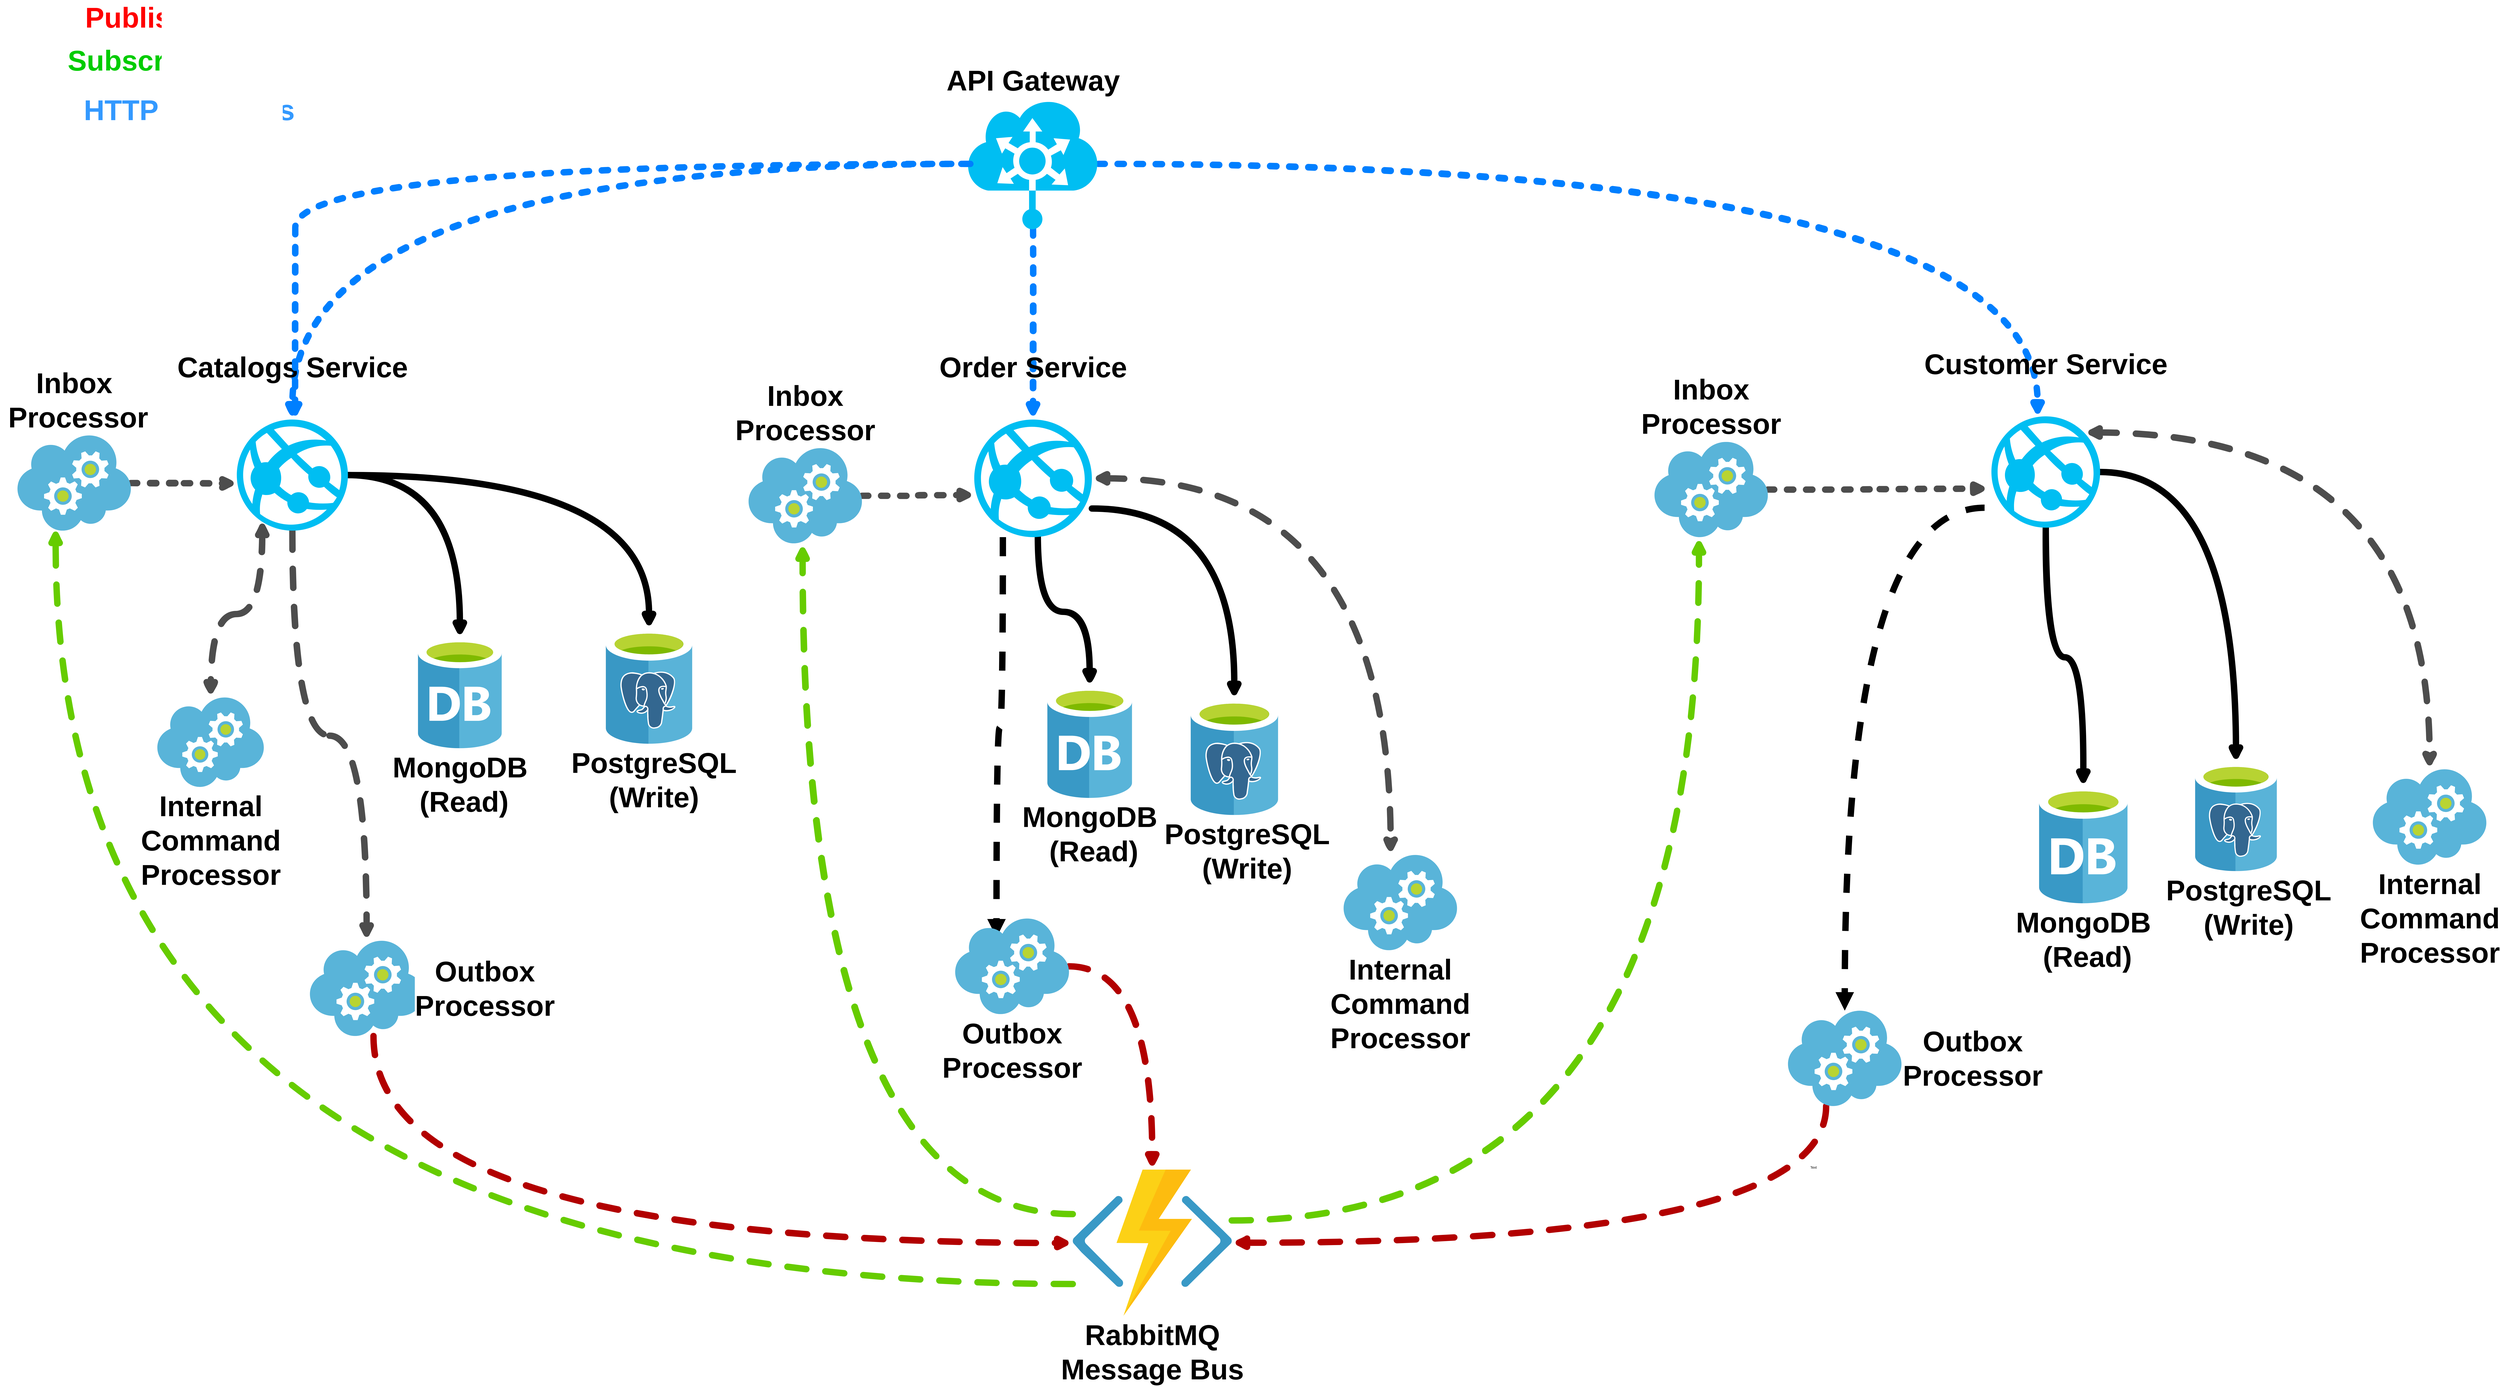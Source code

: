 <mxfile version="13.7.3" type="device"><diagram id="C5RBs43oDa-KdzZeNtuy" name="Page-1"><mxGraphModel dx="17055" dy="9049" grid="1" gridSize="10" guides="1" tooltips="1" connect="1" arrows="1" fold="1" page="1" pageScale="1" pageWidth="827" pageHeight="1169" math="0" shadow="0"><root><mxCell id="WIyWlLk6GJQsqaUBKTNV-0"/><mxCell id="WIyWlLk6GJQsqaUBKTNV-1" parent="WIyWlLk6GJQsqaUBKTNV-0"/><mxCell id="1nXeK0NOERAo-Z2QP5AE-45" style="edgeStyle=orthogonalEdgeStyle;curved=1;rounded=0;sketch=1;orthogonalLoop=1;jettySize=auto;html=1;dashed=1;dashPattern=1 2;endArrow=block;endFill=0;strokeWidth=20;fontSize=90;fontColor=#007FFF;strokeColor=#007FFF;labelBorderColor=none;fontFamily=Helvetica;shadow=0;" parent="WIyWlLk6GJQsqaUBKTNV-1" source="xTOUjBybcAJwW80H2Uie-4" target="xTOUjBybcAJwW80H2Uie-52" edge="1"><mxGeometry relative="1" as="geometry"/></mxCell><mxCell id="1nXeK0NOERAo-Z2QP5AE-46" style="edgeStyle=orthogonalEdgeStyle;curved=1;rounded=0;sketch=1;orthogonalLoop=1;jettySize=auto;html=1;dashed=1;dashPattern=1 2;endArrow=block;endFill=0;strokeWidth=20;fontSize=90;fontColor=#007FFF;strokeColor=#007FFF;" parent="WIyWlLk6GJQsqaUBKTNV-1" source="xTOUjBybcAJwW80H2Uie-4" target="xTOUjBybcAJwW80H2Uie-69" edge="1"><mxGeometry relative="1" as="geometry"/></mxCell><mxCell id="1nXeK0NOERAo-Z2QP5AE-47" style="edgeStyle=orthogonalEdgeStyle;curved=1;rounded=0;sketch=1;orthogonalLoop=1;jettySize=auto;html=1;entryX=0.425;entryY=0.012;entryDx=0;entryDy=0;entryPerimeter=0;dashed=1;dashPattern=1 2;endArrow=block;endFill=0;strokeWidth=20;fontSize=90;fontColor=#007FFF;strokeColor=#007FFF;" parent="WIyWlLk6GJQsqaUBKTNV-1" source="xTOUjBybcAJwW80H2Uie-4" target="xTOUjBybcAJwW80H2Uie-15" edge="1"><mxGeometry relative="1" as="geometry"/></mxCell><mxCell id="xTOUjBybcAJwW80H2Uie-4" value="&lt;font style=&quot;font-size: 90px;&quot;&gt;API Gateway&lt;/font&gt;" style="verticalLabelPosition=top;html=1;verticalAlign=bottom;align=center;strokeColor=none;fillColor=#00BEF2;shape=mxgraph.azure.biztalk_services;labelPosition=center;fontSize=90;fontStyle=1" parent="WIyWlLk6GJQsqaUBKTNV-1" vertex="1"><mxGeometry x="-120.65" y="-710" width="411.3" height="411.3" as="geometry"/></mxCell><mxCell id="xTOUjBybcAJwW80H2Uie-6" value="&lt;b style=&quot;font-size: 90px;&quot;&gt;&lt;font style=&quot;font-size: 90px;&quot;&gt;Internal &lt;br style=&quot;font-size: 90px;&quot;&gt;Command &lt;br style=&quot;font-size: 90px;&quot;&gt;Processor&lt;/font&gt;&lt;/b&gt;" style="aspect=fixed;html=1;points=[];align=center;image;fontSize=90;image=img/lib/mscae/Cloud_Services_Classic.svg;" parent="WIyWlLk6GJQsqaUBKTNV-1" vertex="1"><mxGeometry x="4300" y="1400.53" width="357.16" height="300" as="geometry"/></mxCell><mxCell id="xTOUjBybcAJwW80H2Uie-7" value="PostgreSQL&lt;br style=&quot;font-size: 90px;&quot;&gt;(Write)" style="aspect=fixed;html=1;points=[];align=center;image;fontSize=90;image=img/lib/mscae/Azure_Database_for_PostgreSQL_servers.svg;labelBorderColor=none;spacingLeft=80;spacingBottom=0;spacingTop=0;labelPosition=center;verticalLabelPosition=bottom;verticalAlign=top;fontStyle=1" parent="WIyWlLk6GJQsqaUBKTNV-1" vertex="1"><mxGeometry x="3740" y="1380.27" width="258.8" height="340.53" as="geometry"/></mxCell><mxCell id="xTOUjBybcAJwW80H2Uie-9" value="MongoDB&lt;br style=&quot;font-size: 90px;&quot;&gt;&amp;nbsp;(Read)" style="aspect=fixed;html=1;points=[];align=center;image;fontSize=90;image=img/lib/mscae/Database_General.svg;labelPosition=center;verticalLabelPosition=bottom;verticalAlign=top;fontStyle=1" parent="WIyWlLk6GJQsqaUBKTNV-1" vertex="1"><mxGeometry x="3250" y="1455.94" width="278.2" height="366.07" as="geometry"/></mxCell><mxCell id="1nXeK0NOERAo-Z2QP5AE-17" style="edgeStyle=orthogonalEdgeStyle;curved=1;rounded=0;sketch=1;orthogonalLoop=1;jettySize=auto;html=1;endArrow=block;endFill=0;strokeColor=#000000;strokeWidth=20;" parent="WIyWlLk6GJQsqaUBKTNV-1" source="xTOUjBybcAJwW80H2Uie-15" target="xTOUjBybcAJwW80H2Uie-7" edge="1"><mxGeometry relative="1" as="geometry"/></mxCell><mxCell id="1nXeK0NOERAo-Z2QP5AE-18" style="edgeStyle=orthogonalEdgeStyle;curved=1;rounded=0;sketch=1;orthogonalLoop=1;jettySize=auto;html=1;endArrow=block;endFill=0;strokeColor=#000000;strokeWidth=20;" parent="WIyWlLk6GJQsqaUBKTNV-1" source="xTOUjBybcAJwW80H2Uie-15" target="xTOUjBybcAJwW80H2Uie-9" edge="1"><mxGeometry relative="1" as="geometry"/></mxCell><mxCell id="1nXeK0NOERAo-Z2QP5AE-69" style="edgeStyle=orthogonalEdgeStyle;curved=1;sketch=1;orthogonalLoop=1;jettySize=auto;html=1;dashed=1;startArrow=classic;startFill=1;endArrow=classic;endFill=1;strokeColor=#4D4D4D;strokeWidth=20;fontSize=90;fontColor=#333333;exitX=0.855;exitY=0.145;exitDx=0;exitDy=0;exitPerimeter=0;" parent="WIyWlLk6GJQsqaUBKTNV-1" source="xTOUjBybcAJwW80H2Uie-15" target="xTOUjBybcAJwW80H2Uie-6" edge="1"><mxGeometry relative="1" as="geometry"/></mxCell><mxCell id="1GapM3kz-13tWhT7JKrX-9" style="edgeStyle=orthogonalEdgeStyle;curved=1;rounded=0;sketch=0;orthogonalLoop=1;jettySize=auto;html=1;shadow=0;dashed=1;endArrow=block;endFill=0;endSize=6;strokeWidth=20;fontFamily=Helvetica;fontSize=20;exitX=-0.063;exitY=0.821;exitDx=0;exitDy=0;exitPerimeter=0;" edge="1" parent="WIyWlLk6GJQsqaUBKTNV-1" source="xTOUjBybcAJwW80H2Uie-15" target="xTOUjBybcAJwW80H2Uie-18"><mxGeometry relative="1" as="geometry"/></mxCell><mxCell id="xTOUjBybcAJwW80H2Uie-15" value="&lt;span style=&quot;font-size: 90px;&quot;&gt;&lt;font style=&quot;font-size: 90px;&quot;&gt;Customer Service&lt;br style=&quot;font-size: 90px;&quot;&gt;&lt;br style=&quot;font-size: 90px;&quot;&gt;&lt;/font&gt;&lt;/span&gt;" style="verticalLabelPosition=top;html=1;verticalAlign=bottom;align=center;strokeColor=none;fillColor=#00BEF2;shape=mxgraph.azure.azure_website;pointerEvents=1;fontSize=90;fontStyle=1;labelPosition=center;" parent="WIyWlLk6GJQsqaUBKTNV-1" vertex="1"><mxGeometry x="3100" y="290" width="342" height="350.2" as="geometry"/></mxCell><mxCell id="1nXeK0NOERAo-Z2QP5AE-37" style="edgeStyle=orthogonalEdgeStyle;curved=1;rounded=0;sketch=1;orthogonalLoop=1;jettySize=auto;html=1;dashed=1;endArrow=block;endFill=0;strokeWidth=20;fillColor=#60a917;strokeColor=#66CC00;fontSize=90;" parent="WIyWlLk6GJQsqaUBKTNV-1" source="xTOUjBybcAJwW80H2Uie-30" edge="1"><mxGeometry relative="1" as="geometry"><mxPoint x="-2990" y="640" as="targetPoint"/><Array as="points"><mxPoint x="-2990" y="3020"/></Array></mxGeometry></mxCell><mxCell id="1nXeK0NOERAo-Z2QP5AE-39" style="edgeStyle=orthogonalEdgeStyle;curved=1;rounded=0;sketch=1;orthogonalLoop=1;jettySize=auto;html=1;dashed=1;endArrow=block;endFill=0;strokeColor=#66CC00;strokeWidth=20;fontSize=90;" parent="WIyWlLk6GJQsqaUBKTNV-1" source="xTOUjBybcAJwW80H2Uie-30" target="1nXeK0NOERAo-Z2QP5AE-20" edge="1"><mxGeometry relative="1" as="geometry"><Array as="points"><mxPoint x="2180" y="2820"/></Array></mxGeometry></mxCell><mxCell id="xTOUjBybcAJwW80H2Uie-30" value="&lt;b style=&quot;font-size: 90px;&quot;&gt;&lt;font style=&quot;font-size: 90px;&quot;&gt;RabbitMQ &lt;br style=&quot;font-size: 90px;&quot;&gt;Message Bus&lt;/font&gt;&lt;/b&gt;" style="aspect=fixed;html=1;points=[];align=center;image;fontSize=90;image=img/lib/mscae/Functions.svg;" parent="WIyWlLk6GJQsqaUBKTNV-1" vertex="1"><mxGeometry x="210" y="2660" width="500" height="460" as="geometry"/></mxCell><mxCell id="xTOUjBybcAJwW80H2Uie-47" value="MongoDB&lt;br style=&quot;font-size: 90px;&quot;&gt;&amp;nbsp;(Read)" style="aspect=fixed;html=1;points=[];align=center;image;fontSize=90;image=img/lib/mscae/Database_General.svg;labelPosition=center;verticalLabelPosition=bottom;verticalAlign=top;fontStyle=1" parent="WIyWlLk6GJQsqaUBKTNV-1" vertex="1"><mxGeometry x="130" y="1140" width="266.35" height="350.48" as="geometry"/></mxCell><mxCell id="1nXeK0NOERAo-Z2QP5AE-15" style="edgeStyle=orthogonalEdgeStyle;curved=1;rounded=0;sketch=1;orthogonalLoop=1;jettySize=auto;html=1;endArrow=block;endFill=0;strokeColor=#000000;strokeWidth=20;" parent="WIyWlLk6GJQsqaUBKTNV-1" source="xTOUjBybcAJwW80H2Uie-52" target="xTOUjBybcAJwW80H2Uie-46" edge="1"><mxGeometry relative="1" as="geometry"><Array as="points"><mxPoint x="718" y="580"/></Array></mxGeometry></mxCell><mxCell id="1nXeK0NOERAo-Z2QP5AE-16" style="edgeStyle=orthogonalEdgeStyle;curved=1;rounded=0;sketch=1;orthogonalLoop=1;jettySize=auto;html=1;endArrow=block;endFill=0;strokeColor=#000000;strokeWidth=20;" parent="WIyWlLk6GJQsqaUBKTNV-1" source="xTOUjBybcAJwW80H2Uie-52" target="xTOUjBybcAJwW80H2Uie-47" edge="1"><mxGeometry relative="1" as="geometry"><Array as="points"><mxPoint x="100" y="905"/><mxPoint x="263" y="905"/></Array></mxGeometry></mxCell><mxCell id="1nXeK0NOERAo-Z2QP5AE-60" style="edgeStyle=orthogonalEdgeStyle;curved=1;rounded=0;sketch=1;orthogonalLoop=1;jettySize=auto;html=1;dashed=1;endArrow=classic;endFill=1;strokeColor=#4D4D4D;strokeWidth=20;fontSize=90;fontColor=#333333;startArrow=classic;startFill=1;" parent="WIyWlLk6GJQsqaUBKTNV-1" source="xTOUjBybcAJwW80H2Uie-52" target="xTOUjBybcAJwW80H2Uie-45" edge="1"><mxGeometry relative="1" as="geometry"><Array as="points"><mxPoint x="1210" y="485"/></Array></mxGeometry></mxCell><mxCell id="1GapM3kz-13tWhT7JKrX-7" style="edgeStyle=orthogonalEdgeStyle;rounded=0;orthogonalLoop=1;jettySize=auto;html=1;entryX=0.363;entryY=0.199;entryDx=0;entryDy=0;entryPerimeter=0;shadow=0;strokeWidth=20;fontFamily=Helvetica;fontSize=90;dashed=1;elbow=vertical;curved=1;sketch=0;endSize=6;endArrow=block;endFill=0;" edge="1" parent="WIyWlLk6GJQsqaUBKTNV-1" source="xTOUjBybcAJwW80H2Uie-52" target="xTOUjBybcAJwW80H2Uie-55"><mxGeometry relative="1" as="geometry"><Array as="points"><mxPoint x="-10" y="1270"/><mxPoint x="-30" y="1270"/></Array></mxGeometry></mxCell><mxCell id="xTOUjBybcAJwW80H2Uie-52" value="&lt;b style=&quot;font-size: 90px;&quot;&gt;&lt;font style=&quot;font-size: 90px;&quot;&gt;Order Service&lt;br style=&quot;font-size: 90px;&quot;&gt;&lt;br style=&quot;font-size: 90px;&quot;&gt;&lt;/font&gt;&lt;/b&gt;" style="verticalLabelPosition=top;html=1;verticalAlign=bottom;align=center;strokeColor=none;fillColor=#00BEF2;shape=mxgraph.azure.azure_website;pointerEvents=1;fontSize=90;labelPosition=center;" parent="WIyWlLk6GJQsqaUBKTNV-1" vertex="1"><mxGeometry x="-100" y="300" width="370" height="370" as="geometry"/></mxCell><mxCell id="xTOUjBybcAJwW80H2Uie-64" value="&lt;font style=&quot;font-size: 90px;&quot;&gt;MongoDB&lt;br style=&quot;font-size: 90px;&quot;&gt;&amp;nbsp;(Read)&lt;/font&gt;" style="aspect=fixed;html=1;points=[];align=center;image;fontSize=90;image=img/lib/mscae/Database_General.svg;labelPosition=center;verticalLabelPosition=bottom;verticalAlign=top;fontStyle=1" parent="WIyWlLk6GJQsqaUBKTNV-1" vertex="1"><mxGeometry x="-1850.0" y="987.62" width="263.4" height="346.59" as="geometry"/></mxCell><mxCell id="1nXeK0NOERAo-Z2QP5AE-13" style="rounded=0;sketch=1;orthogonalLoop=1;jettySize=auto;html=1;endArrow=block;endFill=0;strokeWidth=20;edgeStyle=orthogonalEdgeStyle;curved=1;fontSize=20;" parent="WIyWlLk6GJQsqaUBKTNV-1" source="xTOUjBybcAJwW80H2Uie-69" target="xTOUjBybcAJwW80H2Uie-63" edge="1"><mxGeometry relative="1" as="geometry"><mxPoint x="-1570" y="500" as="targetPoint"/></mxGeometry></mxCell><mxCell id="1nXeK0NOERAo-Z2QP5AE-14" style="edgeStyle=orthogonalEdgeStyle;curved=1;rounded=0;sketch=1;orthogonalLoop=1;jettySize=auto;html=1;endArrow=block;endFill=0;strokeColor=#000000;strokeWidth=20;fontSize=20;" parent="WIyWlLk6GJQsqaUBKTNV-1" source="xTOUjBybcAJwW80H2Uie-69" target="xTOUjBybcAJwW80H2Uie-64" edge="1"><mxGeometry relative="1" as="geometry"/></mxCell><mxCell id="1nXeK0NOERAo-Z2QP5AE-66" style="edgeStyle=orthogonalEdgeStyle;curved=1;sketch=1;orthogonalLoop=1;jettySize=auto;html=1;dashed=1;startArrow=none;startFill=0;endArrow=classic;endFill=1;strokeColor=#4D4D4D;strokeWidth=20;fontSize=90;fontColor=#333333;" parent="WIyWlLk6GJQsqaUBKTNV-1" source="xTOUjBybcAJwW80H2Uie-69" target="xTOUjBybcAJwW80H2Uie-72" edge="1"><mxGeometry relative="1" as="geometry"/></mxCell><mxCell id="1nXeK0NOERAo-Z2QP5AE-67" style="edgeStyle=orthogonalEdgeStyle;curved=1;sketch=1;orthogonalLoop=1;jettySize=auto;html=1;dashed=1;startArrow=classic;startFill=1;endArrow=classic;endFill=1;strokeColor=#4D4D4D;strokeWidth=20;fontSize=90;fontColor=#333333;exitX=0.229;exitY=0.901;exitDx=0;exitDy=0;exitPerimeter=0;" parent="WIyWlLk6GJQsqaUBKTNV-1" source="xTOUjBybcAJwW80H2Uie-69" target="xTOUjBybcAJwW80H2Uie-62" edge="1"><mxGeometry relative="1" as="geometry"><Array as="points"><mxPoint x="-2340" y="912"/><mxPoint x="-2502" y="912"/></Array></mxGeometry></mxCell><mxCell id="1nXeK0NOERAo-Z2QP5AE-34" style="edgeStyle=orthogonalEdgeStyle;curved=1;rounded=0;sketch=1;orthogonalLoop=1;jettySize=auto;html=1;entryX=-0.002;entryY=0.502;entryDx=0;entryDy=0;entryPerimeter=0;endArrow=block;endFill=0;strokeColor=#B20000;strokeWidth=20;fillColor=#e51400;dashed=1;fontSize=90;" parent="WIyWlLk6GJQsqaUBKTNV-1" source="xTOUjBybcAJwW80H2Uie-72" target="xTOUjBybcAJwW80H2Uie-30" edge="1"><mxGeometry relative="1" as="geometry"><Array as="points"><mxPoint x="-1990" y="2891"/></Array></mxGeometry></mxCell><mxCell id="xTOUjBybcAJwW80H2Uie-72" value="&lt;b style=&quot;font-size: 90px;&quot;&gt;&lt;font style=&quot;font-size: 90px;&quot;&gt;Outbox &lt;br style=&quot;font-size: 90px;&quot;&gt;Processor&lt;/font&gt;&lt;/b&gt;" style="aspect=fixed;html=1;points=[];align=center;image;fontSize=90;image=img/lib/mscae/Cloud_Services_Classic.svg;labelPosition=right;verticalLabelPosition=middle;verticalAlign=middle;spacingLeft=30;" parent="WIyWlLk6GJQsqaUBKTNV-1" vertex="1"><mxGeometry x="-2190" y="1940" width="356.75" height="299.65" as="geometry"/></mxCell><mxCell id="xTOUjBybcAJwW80H2Uie-113" value="&lt;font style=&quot;font-size: 90px;&quot; color=&quot;#ff0000&quot;&gt;Publish Events&lt;br style=&quot;font-size: 90px;&quot;&gt;&lt;/font&gt;" style="text;html=1;align=center;verticalAlign=middle;resizable=0;points=[];autosize=1;fontSize=90;fontStyle=1" parent="WIyWlLk6GJQsqaUBKTNV-1" vertex="1"><mxGeometry x="-2905" y="-1020" width="660" height="110" as="geometry"/></mxCell><mxCell id="xTOUjBybcAJwW80H2Uie-114" value="&lt;font style=&quot;font-size: 90px;&quot;&gt;Subscribe Events&lt;/font&gt;" style="text;html=1;align=center;verticalAlign=middle;resizable=0;points=[];autosize=1;fontSize=90;fontColor=#00CC00;fontStyle=1" parent="WIyWlLk6GJQsqaUBKTNV-1" vertex="1"><mxGeometry x="-2960" y="-885" width="770" height="110" as="geometry"/></mxCell><mxCell id="xTOUjBybcAJwW80H2Uie-115" value="&lt;font style=&quot;font-size: 90px;&quot; color=&quot;#3399ff&quot;&gt;HTTP Requests&lt;br style=&quot;font-size: 90px;&quot;&gt;&lt;br style=&quot;font-size: 90px;&quot;&gt;&lt;/font&gt;" style="text;html=1;align=center;verticalAlign=middle;resizable=0;points=[];autosize=1;fontSize=90;fontColor=#00CC00;fontStyle=1" parent="WIyWlLk6GJQsqaUBKTNV-1" vertex="1"><mxGeometry x="-2910" y="-730" width="680" height="220" as="geometry"/></mxCell><mxCell id="1nXeK0NOERAo-Z2QP5AE-32" style="edgeStyle=orthogonalEdgeStyle;curved=1;rounded=0;sketch=1;orthogonalLoop=1;jettySize=auto;html=1;dashed=1;endArrow=block;endFill=0;strokeColor=#B20000;strokeWidth=20;fillColor=#e51400;fontSize=90;" parent="WIyWlLk6GJQsqaUBKTNV-1" source="xTOUjBybcAJwW80H2Uie-55" target="xTOUjBybcAJwW80H2Uie-30" edge="1"><mxGeometry relative="1" as="geometry"/></mxCell><mxCell id="xTOUjBybcAJwW80H2Uie-55" value="&lt;b style=&quot;font-size: 90px;&quot;&gt;&lt;font style=&quot;font-size: 90px;&quot;&gt;Outbox &lt;br style=&quot;font-size: 90px;&quot;&gt;Processor&lt;/font&gt;&lt;/b&gt;" style="aspect=fixed;html=1;points=[];align=center;image;fontSize=90;image=img/lib/mscae/Cloud_Services_Classic.svg;labelPosition=center;verticalLabelPosition=bottom;verticalAlign=top;spacingRight=30;spacingLeft=30;" parent="WIyWlLk6GJQsqaUBKTNV-1" vertex="1"><mxGeometry x="-160" y="1870" width="358.1" height="300.79" as="geometry"/></mxCell><mxCell id="xTOUjBybcAJwW80H2Uie-45" value="&lt;b style=&quot;font-size: 90px;&quot;&gt;&lt;font style=&quot;font-size: 90px;&quot;&gt;Internal &lt;br style=&quot;font-size: 90px;&quot;&gt;Command &lt;br style=&quot;font-size: 90px;&quot;&gt;Processor&lt;/font&gt;&lt;/b&gt;" style="aspect=fixed;html=1;points=[];align=center;image;fontSize=90;image=img/lib/mscae/Cloud_Services_Classic.svg;" parent="WIyWlLk6GJQsqaUBKTNV-1" vertex="1"><mxGeometry x="1062" y="1670" width="356.9" height="299.78" as="geometry"/></mxCell><mxCell id="xTOUjBybcAJwW80H2Uie-46" value="PostgreSQL&lt;br style=&quot;font-size: 90px;&quot;&gt;(Write)" style="aspect=fixed;html=1;points=[];align=center;image;fontSize=90;image=img/lib/mscae/Azure_Database_for_PostgreSQL_servers.svg;labelBorderColor=none;spacingLeft=80;spacingBottom=0;spacingTop=0;labelPosition=center;verticalLabelPosition=bottom;verticalAlign=top;fontStyle=1" parent="WIyWlLk6GJQsqaUBKTNV-1" vertex="1"><mxGeometry x="580" y="1180" width="276.8" height="364.21" as="geometry"/></mxCell><mxCell id="xTOUjBybcAJwW80H2Uie-62" value="&lt;b style=&quot;font-size: 90px;&quot;&gt;&lt;font style=&quot;font-size: 90px;&quot;&gt;Internal &lt;br style=&quot;font-size: 90px;&quot;&gt;Command &lt;br style=&quot;font-size: 90px;&quot;&gt;Processor&lt;/font&gt;&lt;/b&gt;" style="aspect=fixed;html=1;points=[];align=center;image;fontSize=90;image=img/lib/mscae/Cloud_Services_Classic.svg;" parent="WIyWlLk6GJQsqaUBKTNV-1" vertex="1"><mxGeometry x="-2670" y="1174.55" width="335" height="281.39" as="geometry"/></mxCell><mxCell id="xTOUjBybcAJwW80H2Uie-63" value="&lt;font style=&quot;font-size: 90px;&quot;&gt;PostgreSQL&lt;br style=&quot;font-size: 90px;&quot;&gt;(Write)&lt;/font&gt;" style="aspect=fixed;html=1;points=[];align=center;image;fontSize=90;image=img/lib/mscae/Azure_Database_for_PostgreSQL_servers.svg;labelBorderColor=none;spacingLeft=30;spacingBottom=0;spacingTop=0;labelPosition=center;verticalLabelPosition=bottom;verticalAlign=top;fontStyle=1" parent="WIyWlLk6GJQsqaUBKTNV-1" vertex="1"><mxGeometry x="-1260" y="960" width="273.6" height="360" as="geometry"/></mxCell><mxCell id="1nXeK0NOERAo-Z2QP5AE-33" style="edgeStyle=orthogonalEdgeStyle;curved=1;rounded=0;sketch=1;orthogonalLoop=1;jettySize=auto;html=1;dashed=1;endArrow=block;endFill=0;strokeColor=#B20000;strokeWidth=20;fillColor=#e51400;fontSize=90;" parent="WIyWlLk6GJQsqaUBKTNV-1" source="xTOUjBybcAJwW80H2Uie-18" target="xTOUjBybcAJwW80H2Uie-30" edge="1"><mxGeometry relative="1" as="geometry"><Array as="points"><mxPoint x="2580" y="2890"/></Array></mxGeometry></mxCell><mxCell id="1nXeK0NOERAo-Z2QP5AE-35" value="Text" style="edgeLabel;html=1;align=center;verticalAlign=middle;resizable=0;points=[];" parent="1nXeK0NOERAo-Z2QP5AE-33" vertex="1" connectable="0"><mxGeometry x="-0.833" y="-40" relative="1" as="geometry"><mxPoint y="1" as="offset"/></mxGeometry></mxCell><mxCell id="xTOUjBybcAJwW80H2Uie-18" value="&lt;b style=&quot;font-size: 90px;&quot;&gt;&lt;font style=&quot;font-size: 90px;&quot;&gt;Outbox &lt;br style=&quot;font-size: 90px;&quot;&gt;Processor&lt;/font&gt;&lt;/b&gt;" style="aspect=fixed;html=1;points=[];align=center;image;fontSize=90;image=img/lib/mscae/Cloud_Services_Classic.svg;labelPosition=right;verticalLabelPosition=middle;verticalAlign=middle;spacingLeft=90;" parent="WIyWlLk6GJQsqaUBKTNV-1" vertex="1"><mxGeometry x="2460" y="2160" width="357.16" height="300" as="geometry"/></mxCell><mxCell id="1nXeK0NOERAo-Z2QP5AE-44" style="edgeStyle=orthogonalEdgeStyle;curved=1;rounded=0;sketch=1;orthogonalLoop=1;jettySize=auto;html=1;entryX=-0.026;entryY=0.65;entryDx=0;entryDy=0;entryPerimeter=0;dashed=1;dashPattern=1 2;endArrow=block;endFill=0;strokeColor=#4D4D4D;strokeWidth=20;" parent="WIyWlLk6GJQsqaUBKTNV-1" source="1nXeK0NOERAo-Z2QP5AE-20" target="xTOUjBybcAJwW80H2Uie-15" edge="1"><mxGeometry relative="1" as="geometry"/></mxCell><mxCell id="1nXeK0NOERAo-Z2QP5AE-20" value="&lt;b style=&quot;font-size: 90px;&quot;&gt;&lt;font style=&quot;font-size: 90px;&quot;&gt;Inbox &lt;br style=&quot;font-size: 90px;&quot;&gt;Processor&lt;/font&gt;&lt;/b&gt;" style="aspect=fixed;html=1;points=[];align=center;image;fontSize=90;image=img/lib/mscae/Cloud_Services_Classic.svg;labelPosition=center;verticalLabelPosition=top;verticalAlign=bottom;" parent="WIyWlLk6GJQsqaUBKTNV-1" vertex="1"><mxGeometry x="2040" y="370.35" width="356.75" height="299.65" as="geometry"/></mxCell><mxCell id="1nXeK0NOERAo-Z2QP5AE-42" style="edgeStyle=orthogonalEdgeStyle;curved=1;rounded=0;sketch=1;orthogonalLoop=1;jettySize=auto;html=1;entryX=0.007;entryY=0.575;entryDx=0;entryDy=0;entryPerimeter=0;dashed=1;dashPattern=1 2;endArrow=classic;endFill=1;strokeColor=#4D4D4D;strokeWidth=20;fontSize=120;fontStyle=1" parent="WIyWlLk6GJQsqaUBKTNV-1" source="1nXeK0NOERAo-Z2QP5AE-21" target="xTOUjBybcAJwW80H2Uie-69" edge="1"><mxGeometry relative="1" as="geometry"/></mxCell><mxCell id="1nXeK0NOERAo-Z2QP5AE-21" value="&lt;b style=&quot;font-size: 90px;&quot;&gt;&lt;font style=&quot;font-size: 90px;&quot;&gt;Inbox&lt;br style=&quot;font-size: 90px;&quot;&gt;&amp;nbsp;Processor&lt;/font&gt;&lt;/b&gt;" style="aspect=fixed;html=1;points=[];align=center;image;fontSize=90;image=img/lib/mscae/Cloud_Services_Classic.svg;labelPosition=center;verticalLabelPosition=top;verticalAlign=bottom;" parent="WIyWlLk6GJQsqaUBKTNV-1" vertex="1"><mxGeometry x="-3110" y="350.0" width="356.75" height="299.65" as="geometry"/></mxCell><mxCell id="1nXeK0NOERAo-Z2QP5AE-43" style="edgeStyle=orthogonalEdgeStyle;curved=1;rounded=0;sketch=1;orthogonalLoop=1;jettySize=auto;html=1;entryX=0.006;entryY=0.642;entryDx=0;entryDy=0;entryPerimeter=0;dashed=1;dashPattern=1 2;endArrow=block;endFill=0;strokeColor=#4D4D4D;strokeWidth=20;fontSize=150;labelBorderColor=none;spacing=2;" parent="WIyWlLk6GJQsqaUBKTNV-1" source="1nXeK0NOERAo-Z2QP5AE-22" target="xTOUjBybcAJwW80H2Uie-52" edge="1"><mxGeometry relative="1" as="geometry"/></mxCell><mxCell id="1nXeK0NOERAo-Z2QP5AE-22" value="&lt;b style=&quot;font-size: 90px;&quot;&gt;&lt;font style=&quot;font-size: 90px;&quot;&gt;Inbox&lt;br style=&quot;font-size: 90px;&quot;&gt;Processor&lt;/font&gt;&lt;/b&gt;" style="aspect=fixed;html=1;points=[];align=center;image;fontSize=90;image=img/lib/mscae/Cloud_Services_Classic.svg;labelPosition=center;verticalLabelPosition=top;verticalAlign=bottom;" parent="WIyWlLk6GJQsqaUBKTNV-1" vertex="1"><mxGeometry x="-810" y="390.0" width="356.75" height="299.65" as="geometry"/></mxCell><mxCell id="1nXeK0NOERAo-Z2QP5AE-38" style="edgeStyle=orthogonalEdgeStyle;curved=1;rounded=0;sketch=1;orthogonalLoop=1;jettySize=auto;html=1;dashed=1;endArrow=block;endFill=0;strokeColor=#66CC00;strokeWidth=20;fontSize=90;" parent="WIyWlLk6GJQsqaUBKTNV-1" source="xTOUjBybcAJwW80H2Uie-30" target="1nXeK0NOERAo-Z2QP5AE-22" edge="1"><mxGeometry relative="1" as="geometry"><mxPoint x="-240" y="2100" as="targetPoint"/><Array as="points"><mxPoint x="-640" y="2800"/></Array></mxGeometry></mxCell><mxCell id="xTOUjBybcAJwW80H2Uie-69" value="&lt;span style=&quot;font-size: 90px;&quot;&gt;&lt;font style=&quot;font-size: 90px;&quot;&gt;Catalogs Service&lt;br style=&quot;font-size: 90px;&quot;&gt;&lt;br style=&quot;font-size: 90px;&quot;&gt;&lt;/font&gt;&lt;/span&gt;" style="verticalLabelPosition=top;html=1;verticalAlign=bottom;align=center;strokeColor=none;fillColor=#00BEF2;shape=mxgraph.azure.azure_website;pointerEvents=1;fontSize=90;fontStyle=1;labelPosition=center;" parent="WIyWlLk6GJQsqaUBKTNV-1" vertex="1"><mxGeometry x="-2420" y="300" width="349.6" height="349.6" as="geometry"/></mxCell><mxCell id="1GapM3kz-13tWhT7JKrX-6" style="edgeStyle=orthogonalEdgeStyle;curved=1;rounded=0;sketch=1;orthogonalLoop=1;jettySize=auto;html=1;dashed=1;dashPattern=1 2;endArrow=block;endFill=0;strokeWidth=20;fontSize=90;fontColor=#007FFF;strokeColor=#007FFF;" edge="1" parent="WIyWlLk6GJQsqaUBKTNV-1"><mxGeometry relative="1" as="geometry"><mxPoint x="-112.2" y="-504.333" as="sourcePoint"/><mxPoint x="-2236.55" y="300" as="targetPoint"/></mxGeometry></mxCell></root></mxGraphModel></diagram></mxfile>
